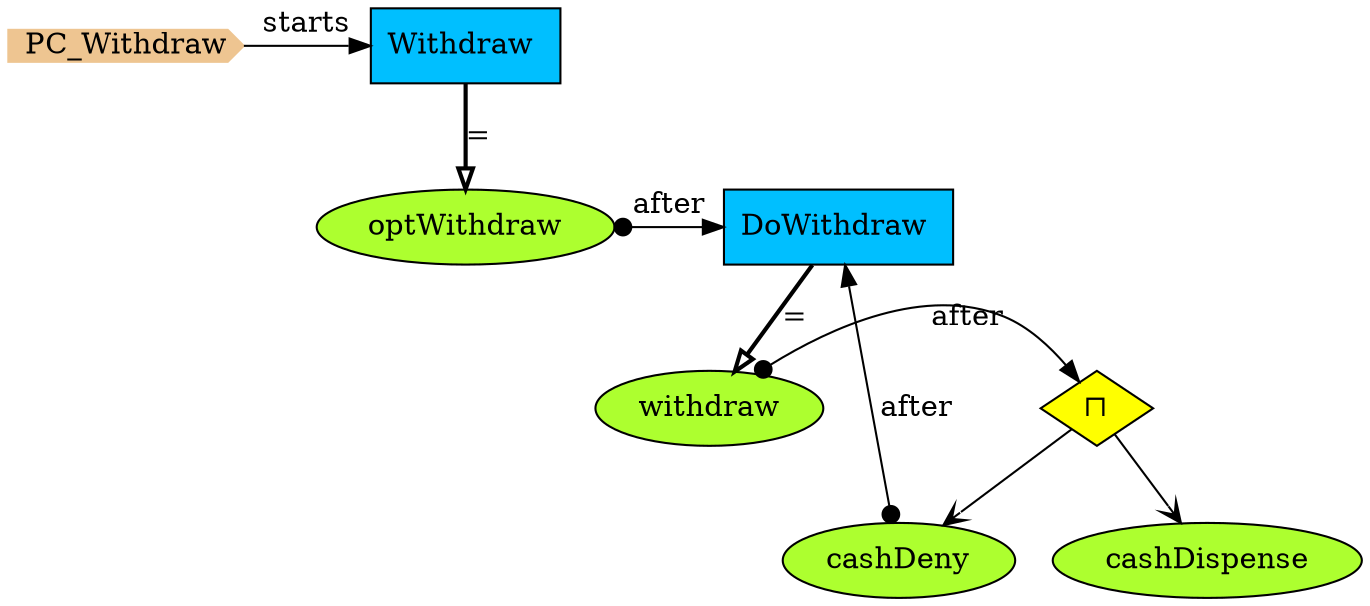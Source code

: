 digraph {
StartN_ [shape = cds,color=burlywood2,style=filled,height=.2,width=.2, label =PC_Withdraw];
Withdraw [shape=box,fillcolor=deepskyblue,style = filled,label="Withdraw "];
DoWithdraw [shape=box,fillcolor=deepskyblue,style = filled,label="DoWithdraw "];
OpDoWithdraw [shape=diamond,fillcolor=yellow,style = filled,label="⊓"];
cashDispense [shape=ellipse,fillcolor=greenyellow,style = filled,label="cashDispense"];
cashDeny [shape=ellipse,fillcolor=greenyellow,style = filled,label="cashDeny"];
withdraw [shape=ellipse,fillcolor=greenyellow,style = filled,label="withdraw"];
optWithdraw [shape=ellipse,fillcolor=greenyellow,style = filled,label="optWithdraw"];

{rank=same;OpDoWithdraw,withdraw}
{rank=same;DoWithdraw,optWithdraw}
{rank=same;Withdraw,StartN_}

OpDoWithdraw->cashDeny[arrowhead="open"];
withdraw->OpDoWithdraw[arrowtail=dot,dir=both,label="after"];
StartN_->Withdraw[label="starts"];
Withdraw->optWithdraw[arrowhead="onormal",penwidth=2,label="="];
DoWithdraw->withdraw[arrowhead="onormal",penwidth=2,label="="];
optWithdraw->DoWithdraw[arrowtail=dot,dir=both,label="after"];
OpDoWithdraw->cashDispense[arrowhead="open"];
cashDeny->DoWithdraw[arrowtail=dot,dir=both,label="after"];
}